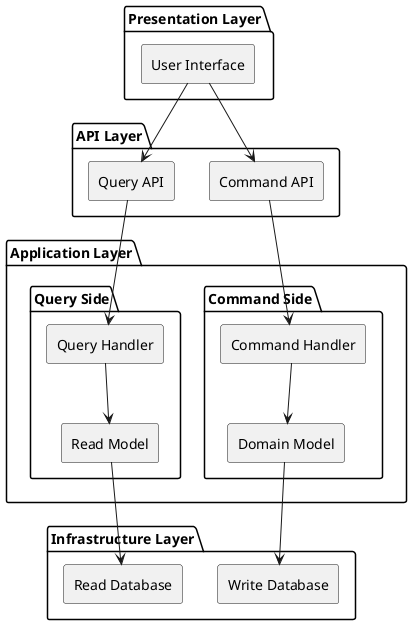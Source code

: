 @startuml
skinparam componentStyle rectangle

package "Presentation Layer" {
  [User Interface] as ui
}

package "API Layer" {
  [Command API] as commandApi
  [Query API] as queryApi
}

package "Application Layer" {
  package "Command Side" {
    [Command Handler] as commandHandler
    [Domain Model] as domainModel
  }

  package "Query Side" {
    [Query Handler] as queryHandler
    [Read Model] as readModel
  }
}

package "Infrastructure Layer" {
  [Write Database] as writeDb
  [Read Database] as readDb
}

ui --> commandApi
ui --> queryApi

commandApi --> commandHandler
queryApi --> queryHandler

commandHandler --> domainModel
domainModel --> writeDb

queryHandler --> readModel
readModel --> readDb
@enduml